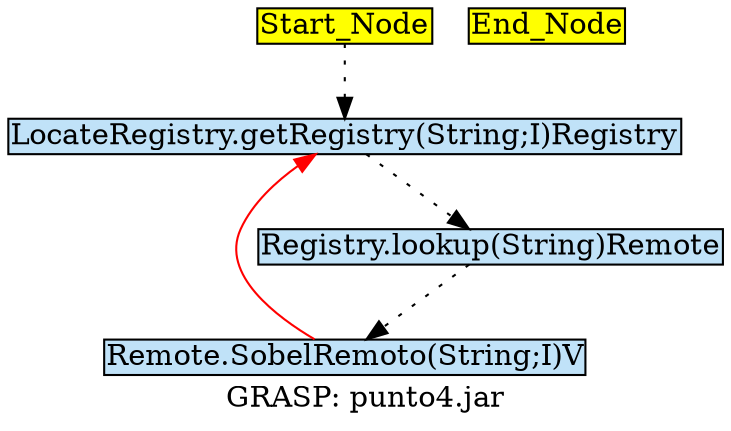 digraph G {
	graph[label="GRASP: punto4.jar"];	node[style=filled,fillcolor ="white",shape=box,margin=0.02,width=0,height=0];
	"Start_Node"[fillcolor ="yellow",style="filled" ];
	"Remote.SobelRemoto(String;I)V"[fillcolor ="#c0e2f8",style="filled" ];
	"LocateRegistry.getRegistry(String;I)Registry"[fillcolor ="#c0e2f8",style="filled" ];
	"Registry.lookup(String)Remote"[fillcolor ="#c0e2f8",style="filled" ];
	"Start_Node"[fillcolor ="yellow",style="filled" ];
	"End_Node"[fillcolor ="yellow",style="filled" ];
	"LocateRegistry.getRegistry(String;I)Registry" -> "Registry.lookup(String)Remote"[color="black",style=dotted];
	"Remote.SobelRemoto(String;I)V" -> "LocateRegistry.getRegistry(String;I)Registry"[color="red",style=solid];
	"Registry.lookup(String)Remote" -> "Remote.SobelRemoto(String;I)V"[color="black",style=dotted];
	"Start_Node" -> "LocateRegistry.getRegistry(String;I)Registry"[color="black",style=dotted];
}
